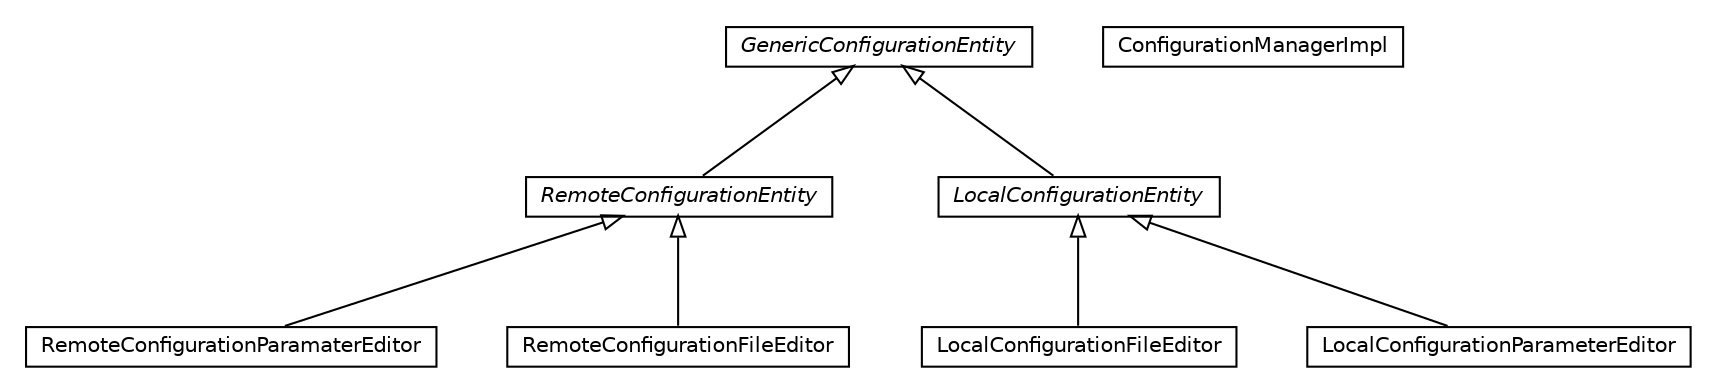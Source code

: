 #!/usr/local/bin/dot
#
# Class diagram 
# Generated by UMLGraph version R5_6-24-gf6e263 (http://www.umlgraph.org/)
#

digraph G {
	edge [fontname="Helvetica",fontsize=10,labelfontname="Helvetica",labelfontsize=10];
	node [fontname="Helvetica",fontsize=10,shape=plaintext];
	nodesep=0.25;
	ranksep=0.5;
	// org.universAAL.middleware.managers.configuration.core.impl.RemoteConfigurationParamaterEditor
	c37981 [label=<<table title="org.universAAL.middleware.managers.configuration.core.impl.RemoteConfigurationParamaterEditor" border="0" cellborder="1" cellspacing="0" cellpadding="2" port="p" href="./RemoteConfigurationParamaterEditor.html">
		<tr><td><table border="0" cellspacing="0" cellpadding="1">
<tr><td align="center" balign="center"> RemoteConfigurationParamaterEditor </td></tr>
		</table></td></tr>
		</table>>, URL="./RemoteConfigurationParamaterEditor.html", fontname="Helvetica", fontcolor="black", fontsize=10.0];
	// org.universAAL.middleware.managers.configuration.core.impl.RemoteConfigurationFileEditor
	c37982 [label=<<table title="org.universAAL.middleware.managers.configuration.core.impl.RemoteConfigurationFileEditor" border="0" cellborder="1" cellspacing="0" cellpadding="2" port="p" href="./RemoteConfigurationFileEditor.html">
		<tr><td><table border="0" cellspacing="0" cellpadding="1">
<tr><td align="center" balign="center"> RemoteConfigurationFileEditor </td></tr>
		</table></td></tr>
		</table>>, URL="./RemoteConfigurationFileEditor.html", fontname="Helvetica", fontcolor="black", fontsize=10.0];
	// org.universAAL.middleware.managers.configuration.core.impl.RemoteConfigurationEntity
	c37983 [label=<<table title="org.universAAL.middleware.managers.configuration.core.impl.RemoteConfigurationEntity" border="0" cellborder="1" cellspacing="0" cellpadding="2" port="p" href="./RemoteConfigurationEntity.html">
		<tr><td><table border="0" cellspacing="0" cellpadding="1">
<tr><td align="center" balign="center"><font face="Helvetica-Oblique"> RemoteConfigurationEntity </font></td></tr>
		</table></td></tr>
		</table>>, URL="./RemoteConfigurationEntity.html", fontname="Helvetica", fontcolor="black", fontsize=10.0];
	// org.universAAL.middleware.managers.configuration.core.impl.LocalConfigurationFileEditor
	c37984 [label=<<table title="org.universAAL.middleware.managers.configuration.core.impl.LocalConfigurationFileEditor" border="0" cellborder="1" cellspacing="0" cellpadding="2" port="p" href="./LocalConfigurationFileEditor.html">
		<tr><td><table border="0" cellspacing="0" cellpadding="1">
<tr><td align="center" balign="center"> LocalConfigurationFileEditor </td></tr>
		</table></td></tr>
		</table>>, URL="./LocalConfigurationFileEditor.html", fontname="Helvetica", fontcolor="black", fontsize=10.0];
	// org.universAAL.middleware.managers.configuration.core.impl.ConfigurationManagerImpl
	c37985 [label=<<table title="org.universAAL.middleware.managers.configuration.core.impl.ConfigurationManagerImpl" border="0" cellborder="1" cellspacing="0" cellpadding="2" port="p" href="./ConfigurationManagerImpl.html">
		<tr><td><table border="0" cellspacing="0" cellpadding="1">
<tr><td align="center" balign="center"> ConfigurationManagerImpl </td></tr>
		</table></td></tr>
		</table>>, URL="./ConfigurationManagerImpl.html", fontname="Helvetica", fontcolor="black", fontsize=10.0];
	// org.universAAL.middleware.managers.configuration.core.impl.GenericConfigurationEntity
	c37986 [label=<<table title="org.universAAL.middleware.managers.configuration.core.impl.GenericConfigurationEntity" border="0" cellborder="1" cellspacing="0" cellpadding="2" port="p" href="./GenericConfigurationEntity.html">
		<tr><td><table border="0" cellspacing="0" cellpadding="1">
<tr><td align="center" balign="center"><font face="Helvetica-Oblique"> GenericConfigurationEntity </font></td></tr>
		</table></td></tr>
		</table>>, URL="./GenericConfigurationEntity.html", fontname="Helvetica", fontcolor="black", fontsize=10.0];
	// org.universAAL.middleware.managers.configuration.core.impl.LocalConfigurationEntity
	c37987 [label=<<table title="org.universAAL.middleware.managers.configuration.core.impl.LocalConfigurationEntity" border="0" cellborder="1" cellspacing="0" cellpadding="2" port="p" href="./LocalConfigurationEntity.html">
		<tr><td><table border="0" cellspacing="0" cellpadding="1">
<tr><td align="center" balign="center"><font face="Helvetica-Oblique"> LocalConfigurationEntity </font></td></tr>
		</table></td></tr>
		</table>>, URL="./LocalConfigurationEntity.html", fontname="Helvetica", fontcolor="black", fontsize=10.0];
	// org.universAAL.middleware.managers.configuration.core.impl.LocalConfigurationParameterEditor
	c37988 [label=<<table title="org.universAAL.middleware.managers.configuration.core.impl.LocalConfigurationParameterEditor" border="0" cellborder="1" cellspacing="0" cellpadding="2" port="p" href="./LocalConfigurationParameterEditor.html">
		<tr><td><table border="0" cellspacing="0" cellpadding="1">
<tr><td align="center" balign="center"> LocalConfigurationParameterEditor </td></tr>
		</table></td></tr>
		</table>>, URL="./LocalConfigurationParameterEditor.html", fontname="Helvetica", fontcolor="black", fontsize=10.0];
	//org.universAAL.middleware.managers.configuration.core.impl.RemoteConfigurationParamaterEditor extends org.universAAL.middleware.managers.configuration.core.impl.RemoteConfigurationEntity
	c37983:p -> c37981:p [dir=back,arrowtail=empty];
	//org.universAAL.middleware.managers.configuration.core.impl.RemoteConfigurationFileEditor extends org.universAAL.middleware.managers.configuration.core.impl.RemoteConfigurationEntity
	c37983:p -> c37982:p [dir=back,arrowtail=empty];
	//org.universAAL.middleware.managers.configuration.core.impl.RemoteConfigurationEntity extends org.universAAL.middleware.managers.configuration.core.impl.GenericConfigurationEntity
	c37986:p -> c37983:p [dir=back,arrowtail=empty];
	//org.universAAL.middleware.managers.configuration.core.impl.LocalConfigurationFileEditor extends org.universAAL.middleware.managers.configuration.core.impl.LocalConfigurationEntity
	c37987:p -> c37984:p [dir=back,arrowtail=empty];
	//org.universAAL.middleware.managers.configuration.core.impl.LocalConfigurationEntity extends org.universAAL.middleware.managers.configuration.core.impl.GenericConfigurationEntity
	c37986:p -> c37987:p [dir=back,arrowtail=empty];
	//org.universAAL.middleware.managers.configuration.core.impl.LocalConfigurationParameterEditor extends org.universAAL.middleware.managers.configuration.core.impl.LocalConfigurationEntity
	c37987:p -> c37988:p [dir=back,arrowtail=empty];
}

